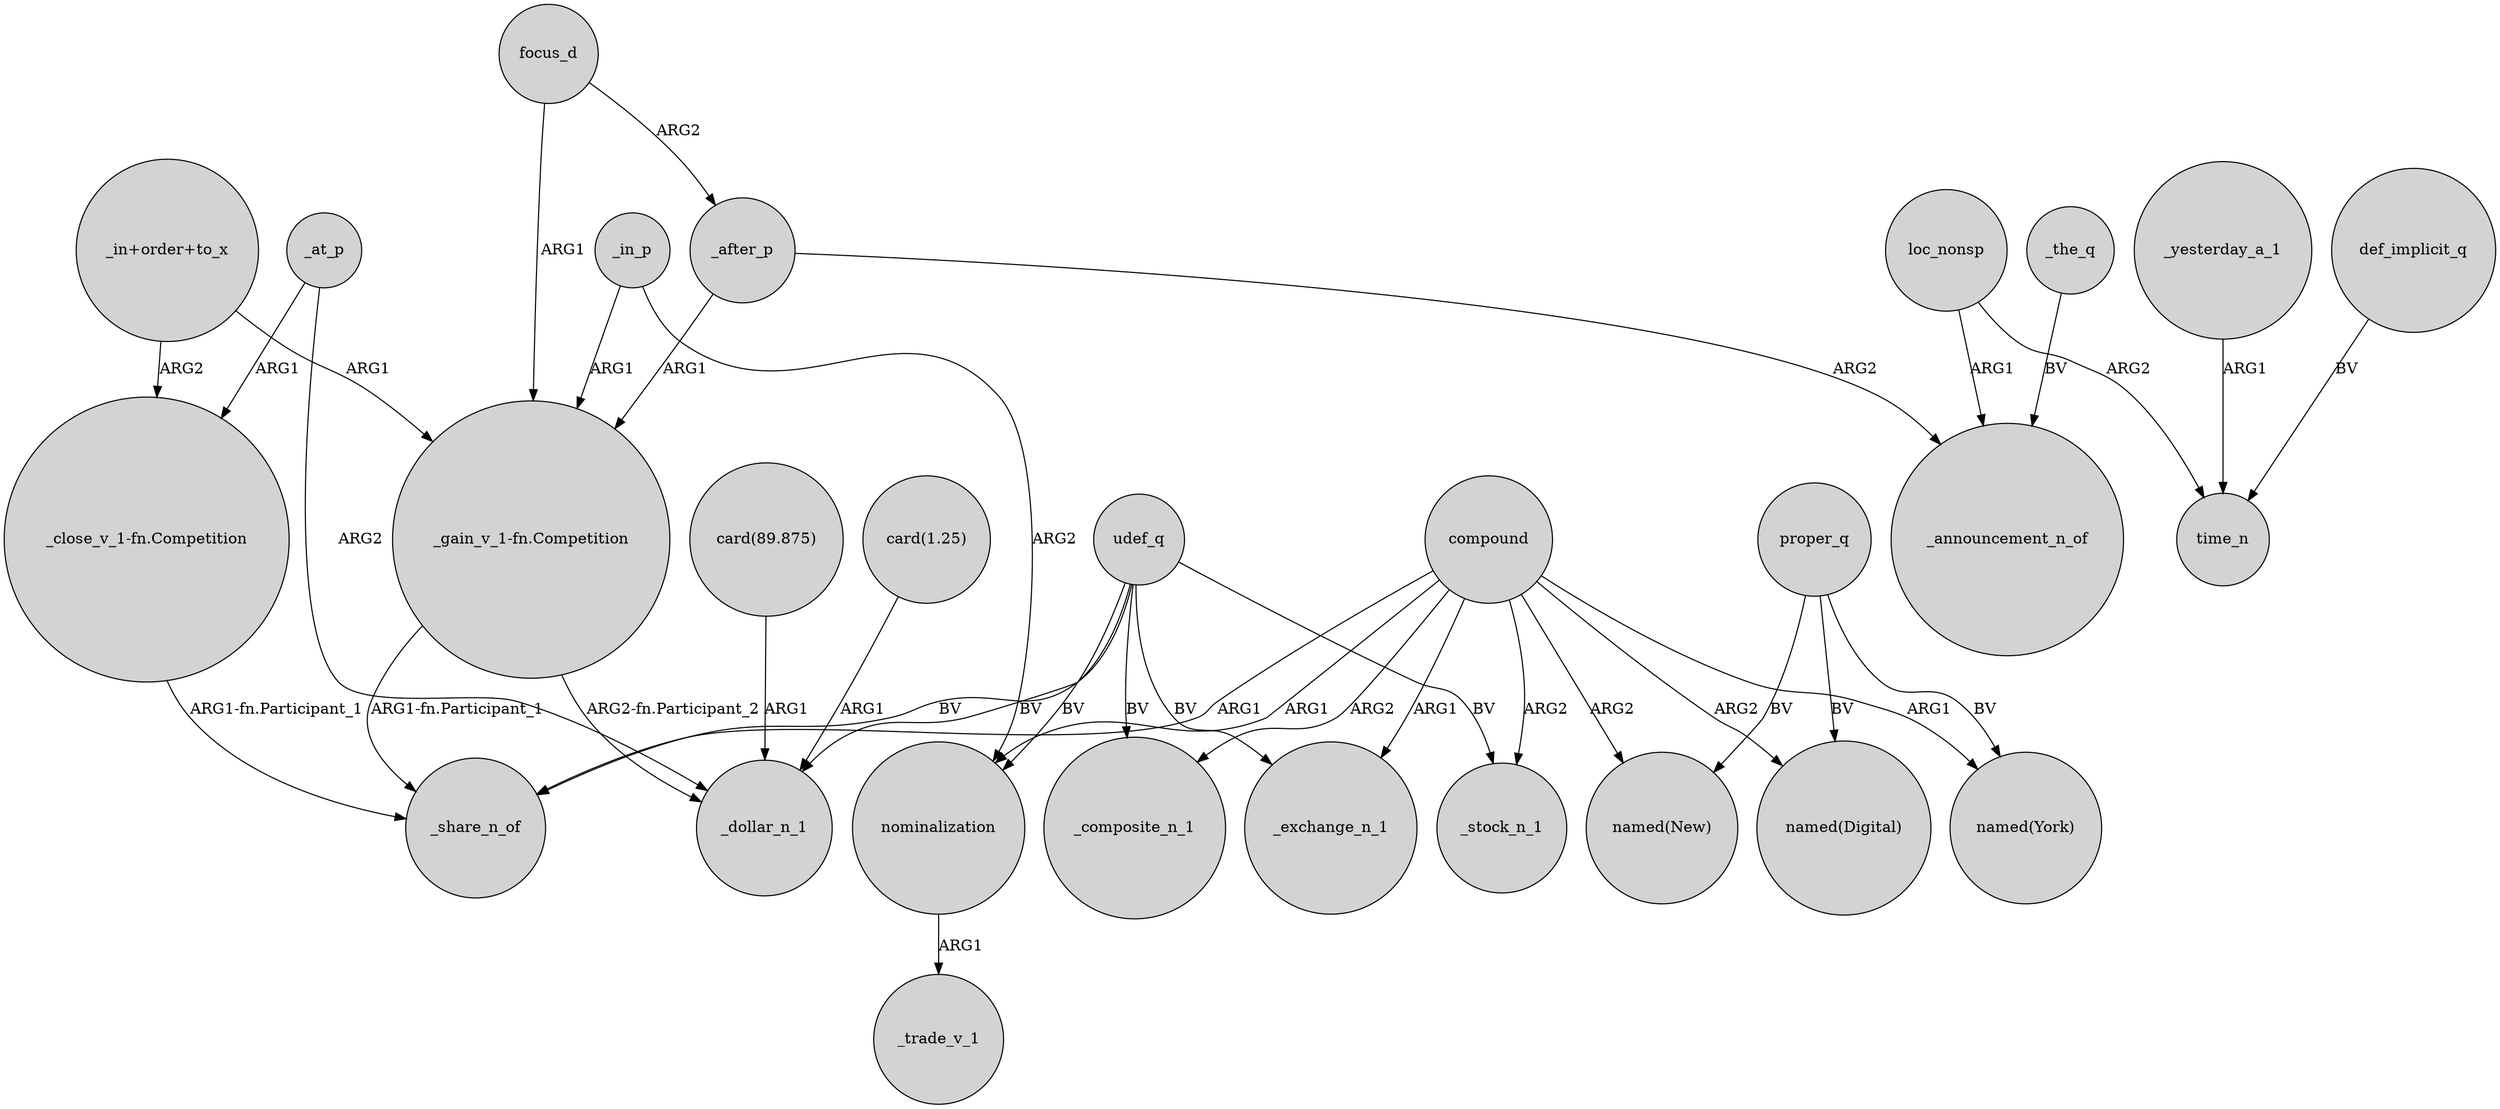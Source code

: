 digraph {
	node [shape=circle style=filled]
	"_in+order+to_x" -> "_gain_v_1-fn.Competition" [label=ARG1]
	_after_p -> _announcement_n_of [label=ARG2]
	_after_p -> "_gain_v_1-fn.Competition" [label=ARG1]
	_at_p -> "_close_v_1-fn.Competition" [label=ARG1]
	_the_q -> _announcement_n_of [label=BV]
	compound -> "named(New)" [label=ARG2]
	compound -> _share_n_of [label=ARG1]
	proper_q -> "named(New)" [label=BV]
	udef_q -> nominalization [label=BV]
	udef_q -> _exchange_n_1 [label=BV]
	_yesterday_a_1 -> time_n [label=ARG1]
	loc_nonsp -> _announcement_n_of [label=ARG1]
	compound -> _exchange_n_1 [label=ARG1]
	proper_q -> "named(York)" [label=BV]
	focus_d -> "_gain_v_1-fn.Competition" [label=ARG1]
	proper_q -> "named(Digital)" [label=BV]
	compound -> nominalization [label=ARG1]
	udef_q -> _stock_n_1 [label=BV]
	_at_p -> _dollar_n_1 [label=ARG2]
	udef_q -> _share_n_of [label=BV]
	compound -> _stock_n_1 [label=ARG2]
	udef_q -> _dollar_n_1 [label=BV]
	"_gain_v_1-fn.Competition" -> _dollar_n_1 [label="ARG2-fn.Participant_2"]
	focus_d -> _after_p [label=ARG2]
	_in_p -> "_gain_v_1-fn.Competition" [label=ARG1]
	"card(89.875)" -> _dollar_n_1 [label=ARG1]
	"_in+order+to_x" -> "_close_v_1-fn.Competition" [label=ARG2]
	udef_q -> _composite_n_1 [label=BV]
	compound -> "named(Digital)" [label=ARG2]
	loc_nonsp -> time_n [label=ARG2]
	compound -> "named(York)" [label=ARG1]
	def_implicit_q -> time_n [label=BV]
	_in_p -> nominalization [label=ARG2]
	"card(1.25)" -> _dollar_n_1 [label=ARG1]
	compound -> _composite_n_1 [label=ARG2]
	"_close_v_1-fn.Competition" -> _share_n_of [label="ARG1-fn.Participant_1"]
	nominalization -> _trade_v_1 [label=ARG1]
	"_gain_v_1-fn.Competition" -> _share_n_of [label="ARG1-fn.Participant_1"]
}
